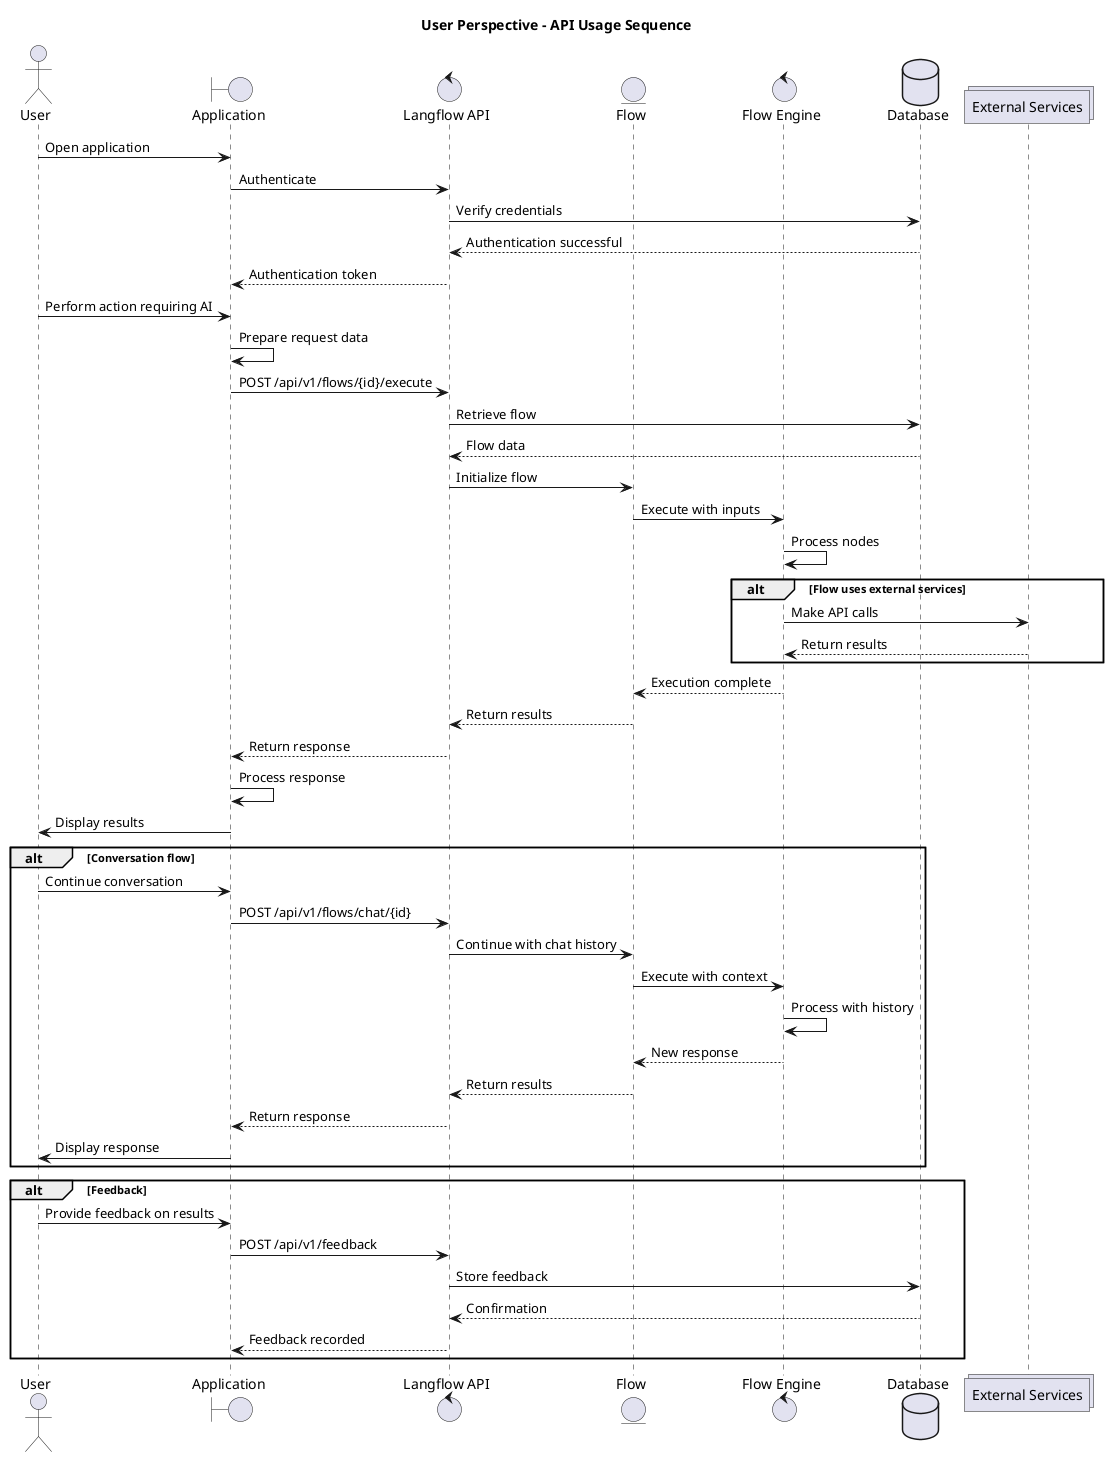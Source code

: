 @startuml User_API_Usage
title User Perspective - API Usage Sequence

actor "User" as User
boundary "Application" as App
control "Langflow API" as API
entity "Flow" as Flow
control "Flow Engine" as Engine
database "Database" as DB
collections "External Services" as External

User -> App: Open application
App -> API: Authenticate
API -> DB: Verify credentials
DB --> API: Authentication successful
API --> App: Authentication token

User -> App: Perform action requiring AI
App -> App: Prepare request data
App -> API: POST /api/v1/flows/{id}/execute
API -> DB: Retrieve flow
DB --> API: Flow data
API -> Flow: Initialize flow
Flow -> Engine: Execute with inputs
Engine -> Engine: Process nodes

alt Flow uses external services
    Engine -> External: Make API calls
    External --> Engine: Return results
end

Engine --> Flow: Execution complete
Flow --> API: Return results
API --> App: Return response
App -> App: Process response
App -> User: Display results

alt Conversation flow
    User -> App: Continue conversation
    App -> API: POST /api/v1/flows/chat/{id}
    API -> Flow: Continue with chat history
    Flow -> Engine: Execute with context
    Engine -> Engine: Process with history
    Engine --> Flow: New response
    Flow --> API: Return results
    API --> App: Return response
    App -> User: Display response
end

alt Feedback
    User -> App: Provide feedback on results
    App -> API: POST /api/v1/feedback
    API -> DB: Store feedback
    DB --> API: Confirmation
    API --> App: Feedback recorded
end

@enduml